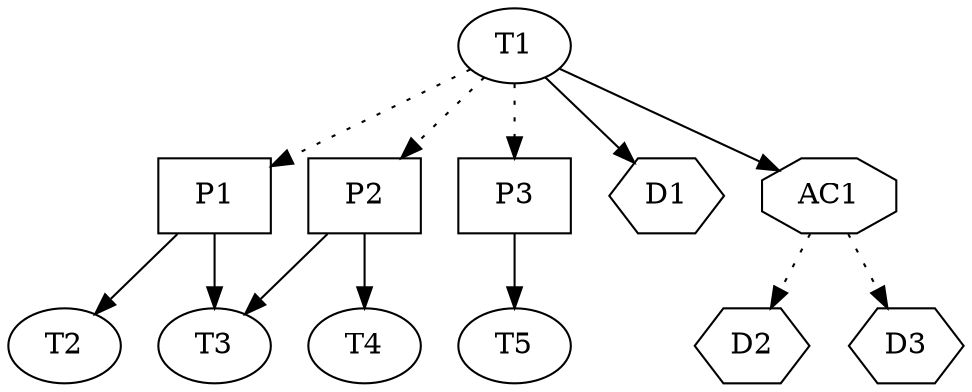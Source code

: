 digraph G {
  T1 [shape=ellipse];
  P1 [shape=box];
  P2 [shape=box];
  P3 [shape=box];
  D1 [shape=hexagon];
  D2 [shape=hexagon];
  D3 [shape=hexagon];
  AC1 [shape=octagon];

  T1 -> P1 [style=dotted];
  T1 -> P2 [style=dotted];
  T1 -> P3 [style=dotted];
  T1 -> D1;
  T1 -> AC1;
  P1 -> T2;
  P1 -> T3;
  P2 -> T3;
  P2 -> T4;
  P3 -> T5;
  AC1 -> D2 [style=dotted];
  AC1 -> D3 [style=dotted]; 
}

